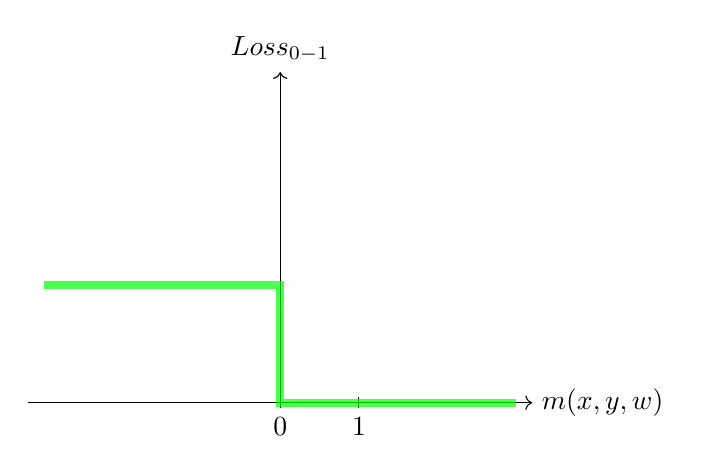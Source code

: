 \begin{tikzpicture}
  \draw[->] (-3.2, 0) -- (3.2, 0) node[right] {$m(x,y,w)$};
  \draw[->] (0, 0) -- (0, 4.2) node[above] {$Loss_{0-1}$};
  \draw[shift={(0,0)}] (0pt,2pt) -- (0pt,-2pt) node[below] {$0$};
  \draw[shift={(1,0)}] (0pt,2pt) -- (0pt,-2pt) node[below] {$1$};
  \draw[line width=1mm, draw opacity=0.7, green] (-3,1.5) -- (0,1.5) -- (0,0) -- (3,0);
\end{tikzpicture}
